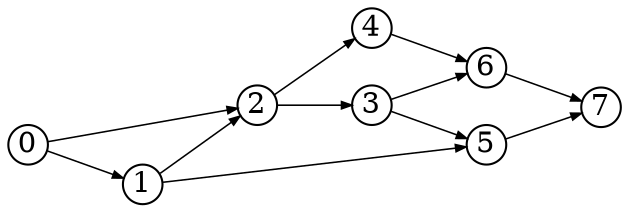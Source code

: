 digraph{
  rankdir=LR
  node [shape=circle,fixedsize=true,width=.26]
  edge [penwidth=0.75,arrowsize=0.5]
  7 -> {}
  6 -> {7}
  5 -> {7}
  4 -> {6}
  3 -> {5 6}
  2 -> {3 4}
  1 -> {2 5}
  0 -> {1 2}
}
